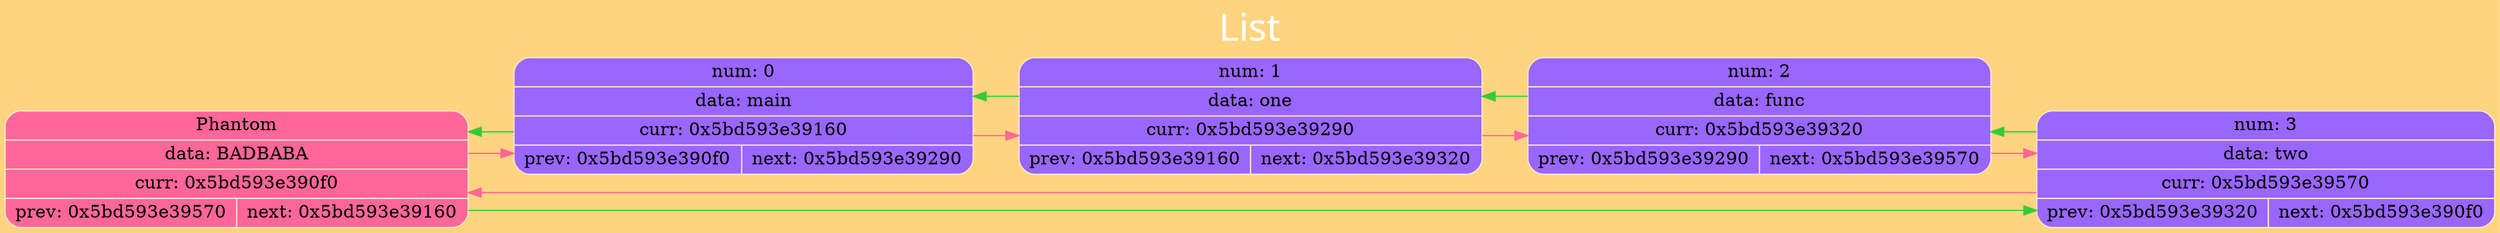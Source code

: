 digraph G
{
label="List";
 labelloc="t";
 fontsize=30
 fontname="Verdana";
 fontcolor="#FFFFFF"

rankdir=LR; splines=ortho; size="200,300"; bgcolor="#ffd480";
{ node_0x5bd593e390f0 [shape = record; style="rounded, filled", fillcolor="#ff6699", color="#FFE9C7", label=" { Phantom } | { data: BADBABA } | { curr: 0x5bd593e390f0 } | { { prev: 0x5bd593e39570 } | { next: 0x5bd593e39160 } }  "] 
}
node_0x5bd593e39160 [shape = record; style="rounded, filled", fillcolor="#9966FF", color="#FFE9C7", label=" { num: 0 } | { data: main } | { curr: 0x5bd593e39160 } | { { prev: 0x5bd593e390f0 } | { next: 0x5bd593e39290 } }  "] 
node_0x5bd593e39290 [shape = record; style="rounded, filled", fillcolor="#9966FF", color="#FFE9C7", label=" { num: 1 } | { data: one } | { curr: 0x5bd593e39290 } | { { prev: 0x5bd593e39160 } | { next: 0x5bd593e39320 } }  "] 
node_0x5bd593e39320 [shape = record; style="rounded, filled", fillcolor="#9966FF", color="#FFE9C7", label=" { num: 2 } | { data: func } | { curr: 0x5bd593e39320 } | { { prev: 0x5bd593e39290 } | { next: 0x5bd593e39570 } }  "] 
node_0x5bd593e39570 [shape = record; style="rounded, filled", fillcolor="#9966FF", color="#FFE9C7", label=" { num: 3 } | { data: two } | { curr: 0x5bd593e39570 } | { { prev: 0x5bd593e39320 } | { next: 0x5bd593e390f0 } }  "] 

node_0x5bd593e390f0 -> node_0x5bd593e39160 [color ="#ff6699"];
node_0x5bd593e390f0 -> node_0x5bd593e39570 [color ="#34cb34"];
node_0x5bd593e39160 -> node_0x5bd593e39290 [color ="#ff6699"];
node_0x5bd593e39160 -> node_0x5bd593e390f0 [color ="#34cb34"];
node_0x5bd593e39290 -> node_0x5bd593e39320 [color ="#ff6699"];
node_0x5bd593e39290 -> node_0x5bd593e39160 [color ="#34cb34"];
node_0x5bd593e39320 -> node_0x5bd593e39570 [color ="#ff6699"];
node_0x5bd593e39320 -> node_0x5bd593e39290 [color ="#34cb34"];
node_0x5bd593e39570 -> node_0x5bd593e390f0 [color ="#ff6699"];
node_0x5bd593e39570 -> node_0x5bd593e39320 [color ="#34cb34"];

}
